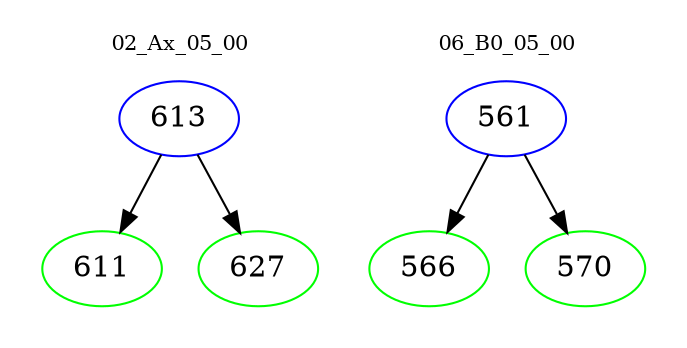 digraph{
subgraph cluster_0 {
color = white
label = "02_Ax_05_00";
fontsize=10;
T0_613 [label="613", color="blue"]
T0_613 -> T0_611 [color="black"]
T0_611 [label="611", color="green"]
T0_613 -> T0_627 [color="black"]
T0_627 [label="627", color="green"]
}
subgraph cluster_1 {
color = white
label = "06_B0_05_00";
fontsize=10;
T1_561 [label="561", color="blue"]
T1_561 -> T1_566 [color="black"]
T1_566 [label="566", color="green"]
T1_561 -> T1_570 [color="black"]
T1_570 [label="570", color="green"]
}
}
